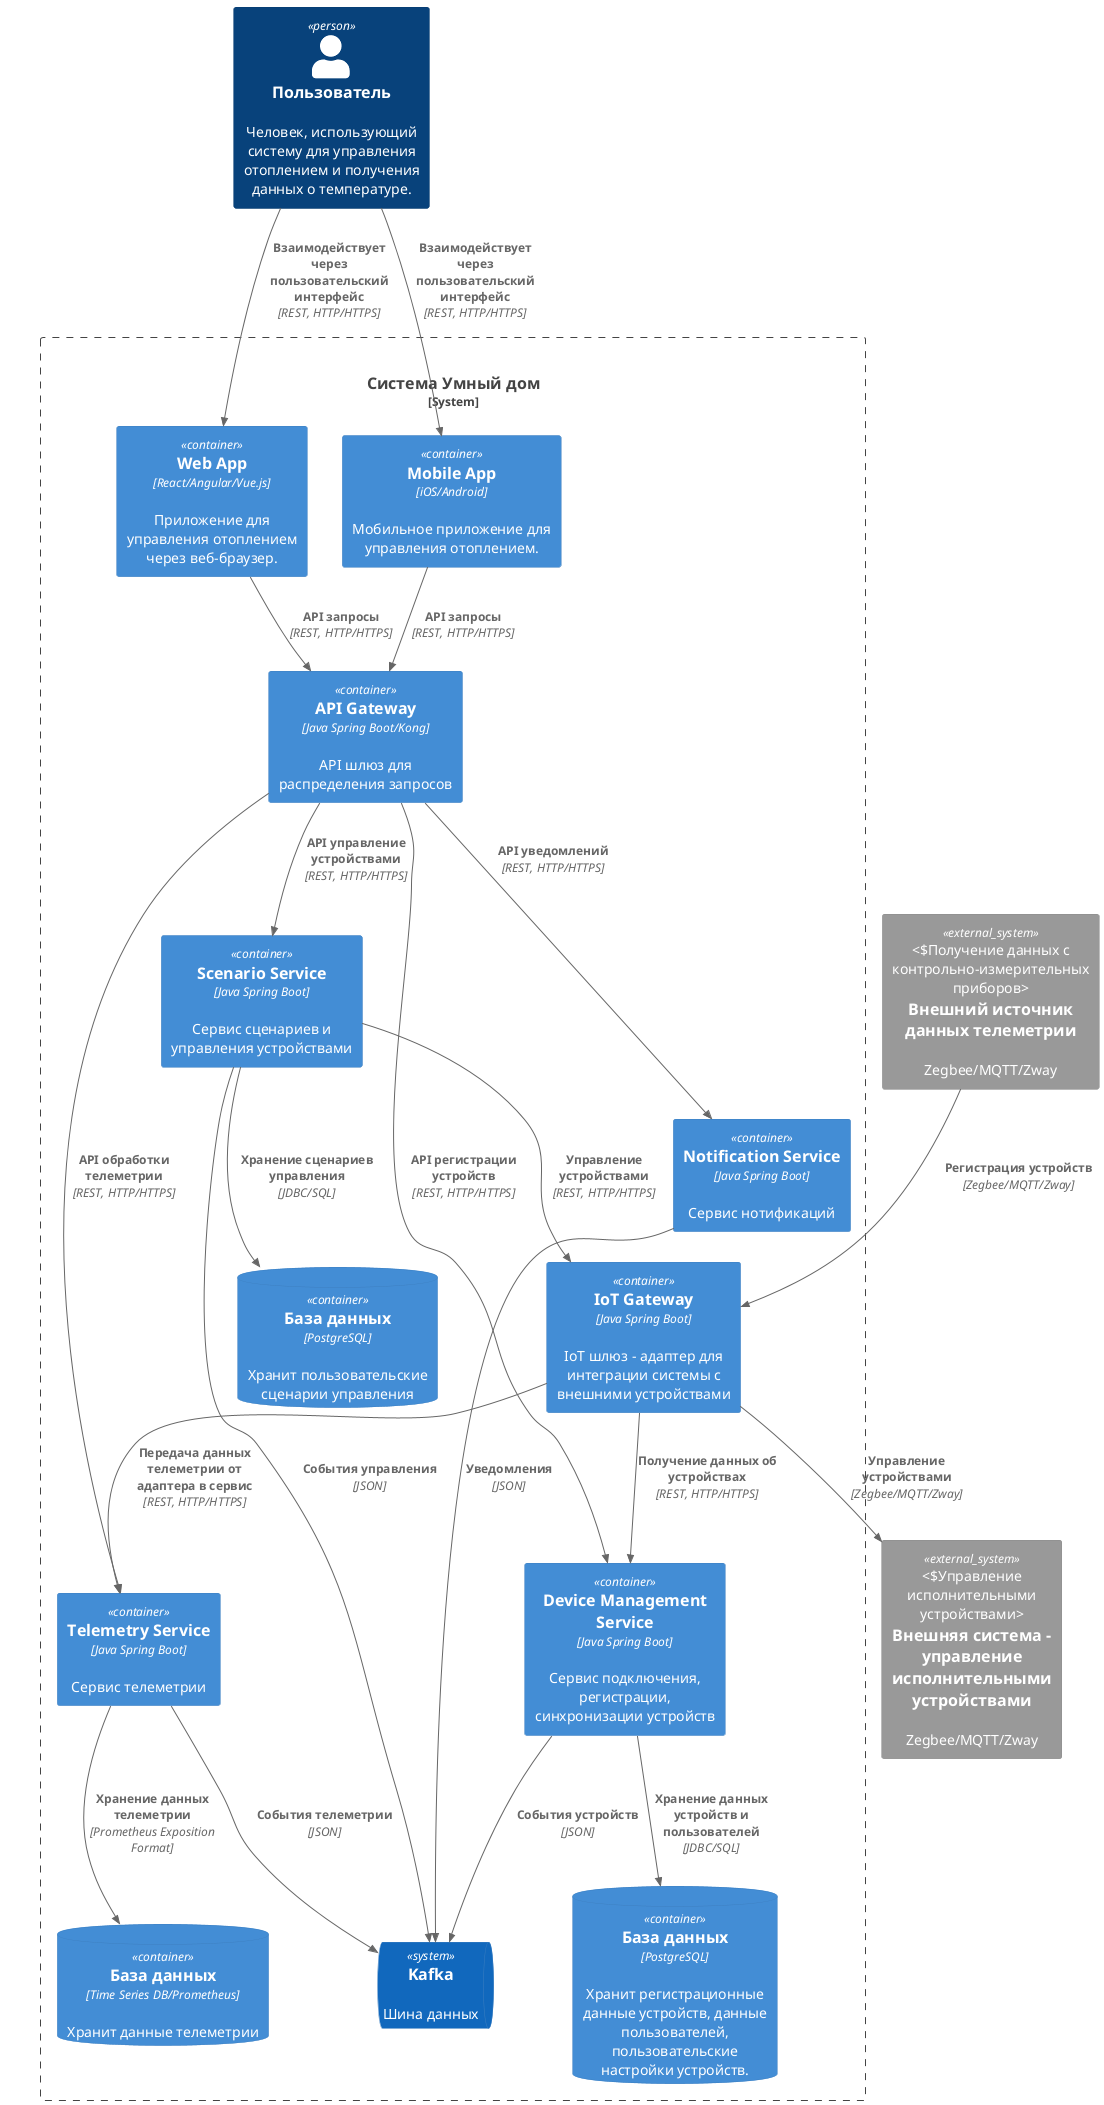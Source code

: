 @startuml
!include <C4/C4_Container>
!include <C4/C4_Context>
!include <C4/C4>

Person(customer, "Пользователь", "Человек, использующий систему для управления отоплением и получения данных о температуре.")

System_Boundary(system, "Система Умный дом") {
    Container(webApp, "Web App", "React/Angular/Vue.js", "Приложение для управления отоплением через веб-браузер.")
    Container(mobileApp, "Mobile App", "iOS/Android", "Мобильное приложение для управления отоплением.")
    Container(gtw, "API Gateway", "Java Spring Boot/Kong", "API шлюз для распределения запросов")
    Container(iotGtw, "IoT Gateway", "Java Spring Boot", "IoT шлюз - адаптер для интеграции системы с внешними устройствами")
    Container(deviceManagementService, "Device Management Service", "Java Spring Boot", "Сервис подключения, регистрации, синхронизации устройств")
    Container(controlService, "Scenario Service", "Java Spring Boot", "Сервис сценариев и управления устройствами")
    Container(telemetryService, "Telemetry Service", "Java Spring Boot", "Сервис телеметрии")
    Container(notificationService, "Notification Service", "Java Spring Boot", "Сервис нотификаций")
    ContainerDb(databaseDeviceManagement, "База данных", "PostgreSQL", "Хранит регистрационные данные устройств, данные пользователей, пользовательские настройки устройств.")
    ContainerDb(databaseControlService, "База данных", "PostgreSQL", "Хранит пользовательские сценарии управления")
    ContainerDb(databaseTelemetryService, "База данных", "Time Series DB/Prometheus", "Хранит данные телеметрии")
    SystemQueue(eventBus, "Kafka", "Шина данных")

}

System_Ext(externalApiDevices, "Внешний источник данных телеметрии", "Zegbee/MQTT/Zway", "Получение данных с контрольно-измерительных приборов")
System_Ext(externalApiControl, "Внешняя система - управление исполнительными устройствами", "Zegbee/MQTT/Zway", "Управление исполнительными устройствами")

Rel(customer, webApp, "Взаимодействует через пользовательский интерфейс", "REST, HTTP/HTTPS")
Rel(customer, mobileApp, "Взаимодействует через пользовательский интерфейс", "REST, HTTP/HTTPS")
Rel(webApp, gtw, "API запросы", "REST, HTTP/HTTPS")
Rel(mobileApp, gtw, "API запросы", "REST, HTTP/HTTPS")
Rel(gtw, deviceManagementService, "API регистрации устройств", "REST, HTTP/HTTPS")
Rel(gtw, controlService, "API управление устройствами", "REST, HTTP/HTTPS")
Rel(gtw, telemetryService, "API обработки телеметрии", "REST, HTTP/HTTPS")
Rel(gtw, notificationService, "API уведомлений", "REST, HTTP/HTTPS")
Rel(deviceManagementService, databaseDeviceManagement, "Хранение данных устройств и пользователей", "JDBC/SQL")
Rel(controlService, databaseControlService, "Хранение сценариев управления", "JDBC/SQL")
Rel(telemetryService, databaseTelemetryService, "Хранение данных телеметрии", "Prometheus Exposition Format")
Rel(deviceManagementService, eventBus, "События устройств", "JSON")
Rel(controlService, eventBus, "События управления", "JSON")
Rel(telemetryService, eventBus, "События телеметрии", "JSON")
Rel(notificationService, eventBus, "Уведомления", "JSON")

Rel(iotGtw, deviceManagementService, "Получение данных об устройствах", "REST, HTTP/HTTPS")
Rel(controlService, iotGtw, "Управление устройствами", "REST, HTTP/HTTPS")
Rel(iotGtw, telemetryService, "Передача данных телеметрии от адаптера в сервис", "REST, HTTP/HTTPS")

Rel(externalApiDevices, iotGtw, "Регистрация устройств", "Zegbee/MQTT/Zway")
Rel(iotGtw, externalApiControl, "Управление устройствами", "Zegbee/MQTT/Zway")
@enduml
